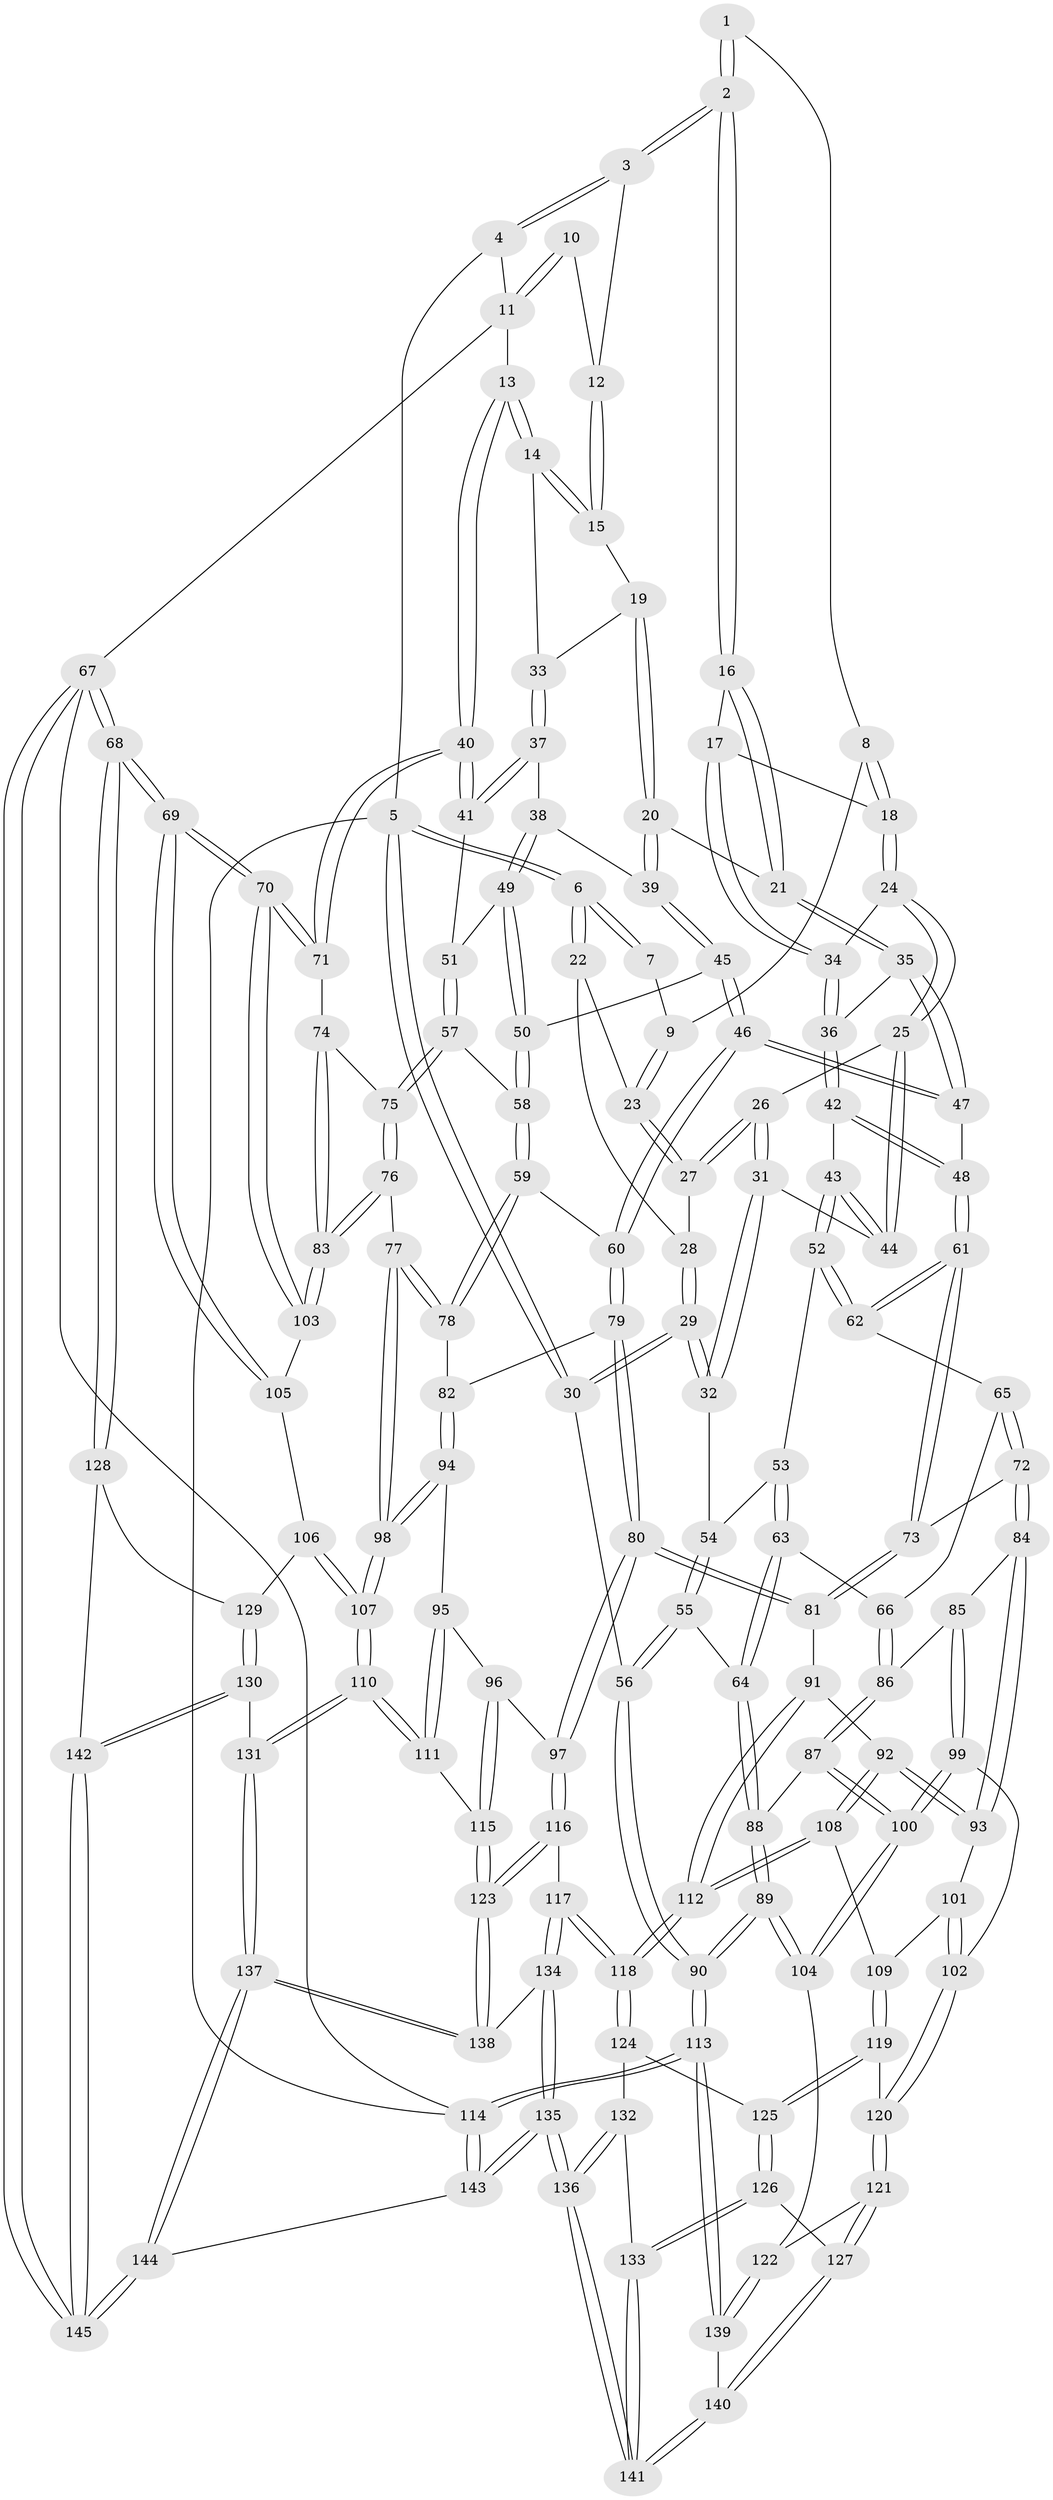 // coarse degree distribution, {3: 0.35555555555555557, 6: 0.044444444444444446, 4: 0.4222222222222222, 2: 0.08888888888888889, 5: 0.08888888888888889}
// Generated by graph-tools (version 1.1) at 2025/54/03/04/25 22:54:25]
// undirected, 145 vertices, 359 edges
graph export_dot {
  node [color=gray90,style=filled];
  1 [pos="+0.3439036608114781+0"];
  2 [pos="+0.6085227678393448+0"];
  3 [pos="+0.6843593339059462+0"];
  4 [pos="+0.7445531076628966+0"];
  5 [pos="+0+0"];
  6 [pos="+0+0"];
  7 [pos="+0.2749356190754558+0"];
  8 [pos="+0.28427326557408017+0.08627861774282619"];
  9 [pos="+0.16166293221365227+0.0941689304343136"];
  10 [pos="+0.9864137543007454+0.05704967368590738"];
  11 [pos="+1+0.11743100485145073"];
  12 [pos="+0.8835689017084308+0.0622949943326728"];
  13 [pos="+1+0.16936490990784278"];
  14 [pos="+0.9535166009845937+0.18954349200336265"];
  15 [pos="+0.8973511360552103+0.12970367013589415"];
  16 [pos="+0.5973503989007081+0.020651347247079618"];
  17 [pos="+0.4645107543373204+0.13701097893357098"];
  18 [pos="+0.30599308596195657+0.13733967133319885"];
  19 [pos="+0.7694204780592098+0.17703990390949007"];
  20 [pos="+0.6684837588471041+0.1681753199149648"];
  21 [pos="+0.655556920745545+0.15340525435781127"];
  22 [pos="+0.006085618325356372+0.002947713880504073"];
  23 [pos="+0.14217430801753417+0.11261239744236799"];
  24 [pos="+0.26832930768624663+0.1971575784134024"];
  25 [pos="+0.23664433220215933+0.22672901584958963"];
  26 [pos="+0.1423648282205091+0.15092575242768108"];
  27 [pos="+0.14194733515254224+0.15012291538524433"];
  28 [pos="+0.03597549342005934+0.1737482856607154"];
  29 [pos="+0+0.3248456534290569"];
  30 [pos="+0+0.33926178432154197"];
  31 [pos="+0.07862705813583189+0.27927080776919067"];
  32 [pos="+0+0.32691824048414797"];
  33 [pos="+0.8984597023476082+0.24180529740830056"];
  34 [pos="+0.4240491822727789+0.23569721603366117"];
  35 [pos="+0.5508574777600457+0.2952429392277817"];
  36 [pos="+0.4159621243492334+0.2870242651375846"];
  37 [pos="+0.8870445036456996+0.2828279051320014"];
  38 [pos="+0.8240913177996904+0.32164767375588466"];
  39 [pos="+0.7006264173614362+0.26002111704717296"];
  40 [pos="+1+0.4550559230233852"];
  41 [pos="+1+0.4215793213722796"];
  42 [pos="+0.3680923795262946+0.3768116748146276"];
  43 [pos="+0.27016081369556033+0.37997674666638814"];
  44 [pos="+0.24236395335564925+0.31862415459731014"];
  45 [pos="+0.6657395252674068+0.41020038989366336"];
  46 [pos="+0.5651362854619113+0.48323538563422824"];
  47 [pos="+0.5433079594980562+0.4708958269341105"];
  48 [pos="+0.46618247366832716+0.45478017189217673"];
  49 [pos="+0.825675301826386+0.3384751841467648"];
  50 [pos="+0.788854094958895+0.44828466084306157"];
  51 [pos="+0.9429349381576047+0.42996190580279475"];
  52 [pos="+0.2406219959476051+0.41648838153971435"];
  53 [pos="+0.22093109461805277+0.4208284447022074"];
  54 [pos="+0.14340875354454113+0.4148465430451275"];
  55 [pos="+0.0022075096504887213+0.5409869848525611"];
  56 [pos="+0+0.49430738643761357"];
  57 [pos="+0.8185374347289073+0.48223648959074333"];
  58 [pos="+0.8019615283015246+0.46509384277850363"];
  59 [pos="+0.6623024104185176+0.5498665851725828"];
  60 [pos="+0.5658669600188909+0.48552738401546225"];
  61 [pos="+0.38428859388096437+0.5736293958046613"];
  62 [pos="+0.24361932523793095+0.44122661734659796"];
  63 [pos="+0.07595124204810644+0.579713380406573"];
  64 [pos="+0.07587455804380577+0.579727286913185"];
  65 [pos="+0.2436525178085592+0.44273514758590554"];
  66 [pos="+0.17939016564194218+0.6059891010206966"];
  67 [pos="+1+1"];
  68 [pos="+1+0.8845158761339383"];
  69 [pos="+1+0.7417913063819408"];
  70 [pos="+1+0.7230891691002119"];
  71 [pos="+1+0.45689713098462814"];
  72 [pos="+0.3001834305545664+0.6090831837754649"];
  73 [pos="+0.37633125458837235+0.5921277274324134"];
  74 [pos="+1+0.5157472036151829"];
  75 [pos="+0.8204959547261609+0.5638856718668184"];
  76 [pos="+0.8028253546160599+0.6245209828754267"];
  77 [pos="+0.7760774134316433+0.6321697786803755"];
  78 [pos="+0.718494711850528+0.5980442451521251"];
  79 [pos="+0.551666039776921+0.5663785083954344"];
  80 [pos="+0.45372128264364836+0.6879279200553077"];
  81 [pos="+0.44863841541764654+0.6863575152225424"];
  82 [pos="+0.6029607394232144+0.6613249339003806"];
  83 [pos="+0.8473814280376276+0.6542525221596508"];
  84 [pos="+0.27706720266172946+0.6405018528764921"];
  85 [pos="+0.21695384598304504+0.6490110483268783"];
  86 [pos="+0.21242740507523641+0.6461163270295198"];
  87 [pos="+0.09775843731299745+0.6957880684180193"];
  88 [pos="+0.07661706993941496+0.678748602523104"];
  89 [pos="+0+0.7947856457854232"];
  90 [pos="+0+0.8086505416667608"];
  91 [pos="+0.411439222719543+0.6996140835514014"];
  92 [pos="+0.408678891145468+0.700488538147303"];
  93 [pos="+0.3116894608794521+0.6996845506484287"];
  94 [pos="+0.6107791301698086+0.6946690491642834"];
  95 [pos="+0.5943258072653542+0.7094907187291396"];
  96 [pos="+0.5600371112321295+0.7228909005423328"];
  97 [pos="+0.4803303930227634+0.7334772634544301"];
  98 [pos="+0.7117843988533706+0.7220735525507366"];
  99 [pos="+0.20967467310362567+0.684185948752685"];
  100 [pos="+0.124797822763614+0.752167248687497"];
  101 [pos="+0.3112575865403478+0.701743166927163"];
  102 [pos="+0.22685694084034982+0.7568253557358"];
  103 [pos="+0.8783773420457728+0.6862878673407982"];
  104 [pos="+0.12787492405610498+0.8285016014699881"];
  105 [pos="+0.8528446883383586+0.8206267385588015"];
  106 [pos="+0.8520488668473657+0.8220702572371107"];
  107 [pos="+0.7146443608713331+0.8296794104189891"];
  108 [pos="+0.3472150889447622+0.7864186421516984"];
  109 [pos="+0.31532492229357795+0.7584068095859118"];
  110 [pos="+0.6945769799257229+0.855571548797615"];
  111 [pos="+0.6263480169512494+0.8474856727486603"];
  112 [pos="+0.3683611779179247+0.8363970479609288"];
  113 [pos="+0+1"];
  114 [pos="+0+1"];
  115 [pos="+0.6019683183298723+0.8500357300789457"];
  116 [pos="+0.4776385663374986+0.7906245531037513"];
  117 [pos="+0.3893106953372594+0.8548297623850175"];
  118 [pos="+0.37345337463106076+0.8495959595715269"];
  119 [pos="+0.25030109659735666+0.7927824405664554"];
  120 [pos="+0.22365262327245064+0.7857054283301881"];
  121 [pos="+0.13991521098088866+0.833777700092496"];
  122 [pos="+0.1304416910841499+0.8307113769701656"];
  123 [pos="+0.560952129640953+0.8602939760672084"];
  124 [pos="+0.31511592728673543+0.8664082994808482"];
  125 [pos="+0.3049182727642781+0.8605227508408569"];
  126 [pos="+0.17508777976661602+0.8745261304593335"];
  127 [pos="+0.16141954412511048+0.863133011616963"];
  128 [pos="+0.9291294182520439+0.8905852971712589"];
  129 [pos="+0.8633400601200761+0.8438521688624295"];
  130 [pos="+0.8279810418748312+0.9469164393205906"];
  131 [pos="+0.7084021413948187+0.92901553741302"];
  132 [pos="+0.3130053870395795+0.8709112918343574"];
  133 [pos="+0.21783928079680234+0.9380487043230163"];
  134 [pos="+0.41314653592749506+0.9192381527217725"];
  135 [pos="+0.2857496168251671+1"];
  136 [pos="+0.2840579297916334+1"];
  137 [pos="+0.6188476396186238+1"];
  138 [pos="+0.5229984370695202+0.9460493586076093"];
  139 [pos="+0.0583512710102247+0.9599580306355158"];
  140 [pos="+0.1326173830013065+0.9663030811535946"];
  141 [pos="+0.2564314229886292+1"];
  142 [pos="+0.8761787737167157+1"];
  143 [pos="+0.2875827271064735+1"];
  144 [pos="+0.6187997830273151+1"];
  145 [pos="+0.9923883862907042+1"];
  1 -- 2;
  1 -- 2;
  1 -- 8;
  2 -- 3;
  2 -- 3;
  2 -- 16;
  2 -- 16;
  3 -- 4;
  3 -- 4;
  3 -- 12;
  4 -- 5;
  4 -- 11;
  5 -- 6;
  5 -- 6;
  5 -- 30;
  5 -- 30;
  5 -- 114;
  6 -- 7;
  6 -- 7;
  6 -- 22;
  6 -- 22;
  7 -- 9;
  8 -- 9;
  8 -- 18;
  8 -- 18;
  9 -- 23;
  9 -- 23;
  10 -- 11;
  10 -- 11;
  10 -- 12;
  11 -- 13;
  11 -- 67;
  12 -- 15;
  12 -- 15;
  13 -- 14;
  13 -- 14;
  13 -- 40;
  13 -- 40;
  14 -- 15;
  14 -- 15;
  14 -- 33;
  15 -- 19;
  16 -- 17;
  16 -- 21;
  16 -- 21;
  17 -- 18;
  17 -- 34;
  17 -- 34;
  18 -- 24;
  18 -- 24;
  19 -- 20;
  19 -- 20;
  19 -- 33;
  20 -- 21;
  20 -- 39;
  20 -- 39;
  21 -- 35;
  21 -- 35;
  22 -- 23;
  22 -- 28;
  23 -- 27;
  23 -- 27;
  24 -- 25;
  24 -- 25;
  24 -- 34;
  25 -- 26;
  25 -- 44;
  25 -- 44;
  26 -- 27;
  26 -- 27;
  26 -- 31;
  26 -- 31;
  27 -- 28;
  28 -- 29;
  28 -- 29;
  29 -- 30;
  29 -- 30;
  29 -- 32;
  29 -- 32;
  30 -- 56;
  31 -- 32;
  31 -- 32;
  31 -- 44;
  32 -- 54;
  33 -- 37;
  33 -- 37;
  34 -- 36;
  34 -- 36;
  35 -- 36;
  35 -- 47;
  35 -- 47;
  36 -- 42;
  36 -- 42;
  37 -- 38;
  37 -- 41;
  37 -- 41;
  38 -- 39;
  38 -- 49;
  38 -- 49;
  39 -- 45;
  39 -- 45;
  40 -- 41;
  40 -- 41;
  40 -- 71;
  40 -- 71;
  41 -- 51;
  42 -- 43;
  42 -- 48;
  42 -- 48;
  43 -- 44;
  43 -- 44;
  43 -- 52;
  43 -- 52;
  45 -- 46;
  45 -- 46;
  45 -- 50;
  46 -- 47;
  46 -- 47;
  46 -- 60;
  46 -- 60;
  47 -- 48;
  48 -- 61;
  48 -- 61;
  49 -- 50;
  49 -- 50;
  49 -- 51;
  50 -- 58;
  50 -- 58;
  51 -- 57;
  51 -- 57;
  52 -- 53;
  52 -- 62;
  52 -- 62;
  53 -- 54;
  53 -- 63;
  53 -- 63;
  54 -- 55;
  54 -- 55;
  55 -- 56;
  55 -- 56;
  55 -- 64;
  56 -- 90;
  56 -- 90;
  57 -- 58;
  57 -- 75;
  57 -- 75;
  58 -- 59;
  58 -- 59;
  59 -- 60;
  59 -- 78;
  59 -- 78;
  60 -- 79;
  60 -- 79;
  61 -- 62;
  61 -- 62;
  61 -- 73;
  61 -- 73;
  62 -- 65;
  63 -- 64;
  63 -- 64;
  63 -- 66;
  64 -- 88;
  64 -- 88;
  65 -- 66;
  65 -- 72;
  65 -- 72;
  66 -- 86;
  66 -- 86;
  67 -- 68;
  67 -- 68;
  67 -- 145;
  67 -- 145;
  67 -- 114;
  68 -- 69;
  68 -- 69;
  68 -- 128;
  68 -- 128;
  69 -- 70;
  69 -- 70;
  69 -- 105;
  69 -- 105;
  70 -- 71;
  70 -- 71;
  70 -- 103;
  70 -- 103;
  71 -- 74;
  72 -- 73;
  72 -- 84;
  72 -- 84;
  73 -- 81;
  73 -- 81;
  74 -- 75;
  74 -- 83;
  74 -- 83;
  75 -- 76;
  75 -- 76;
  76 -- 77;
  76 -- 83;
  76 -- 83;
  77 -- 78;
  77 -- 78;
  77 -- 98;
  77 -- 98;
  78 -- 82;
  79 -- 80;
  79 -- 80;
  79 -- 82;
  80 -- 81;
  80 -- 81;
  80 -- 97;
  80 -- 97;
  81 -- 91;
  82 -- 94;
  82 -- 94;
  83 -- 103;
  83 -- 103;
  84 -- 85;
  84 -- 93;
  84 -- 93;
  85 -- 86;
  85 -- 99;
  85 -- 99;
  86 -- 87;
  86 -- 87;
  87 -- 88;
  87 -- 100;
  87 -- 100;
  88 -- 89;
  88 -- 89;
  89 -- 90;
  89 -- 90;
  89 -- 104;
  89 -- 104;
  90 -- 113;
  90 -- 113;
  91 -- 92;
  91 -- 112;
  91 -- 112;
  92 -- 93;
  92 -- 93;
  92 -- 108;
  92 -- 108;
  93 -- 101;
  94 -- 95;
  94 -- 98;
  94 -- 98;
  95 -- 96;
  95 -- 111;
  95 -- 111;
  96 -- 97;
  96 -- 115;
  96 -- 115;
  97 -- 116;
  97 -- 116;
  98 -- 107;
  98 -- 107;
  99 -- 100;
  99 -- 100;
  99 -- 102;
  100 -- 104;
  100 -- 104;
  101 -- 102;
  101 -- 102;
  101 -- 109;
  102 -- 120;
  102 -- 120;
  103 -- 105;
  104 -- 122;
  105 -- 106;
  106 -- 107;
  106 -- 107;
  106 -- 129;
  107 -- 110;
  107 -- 110;
  108 -- 109;
  108 -- 112;
  108 -- 112;
  109 -- 119;
  109 -- 119;
  110 -- 111;
  110 -- 111;
  110 -- 131;
  110 -- 131;
  111 -- 115;
  112 -- 118;
  112 -- 118;
  113 -- 114;
  113 -- 114;
  113 -- 139;
  113 -- 139;
  114 -- 143;
  114 -- 143;
  115 -- 123;
  115 -- 123;
  116 -- 117;
  116 -- 123;
  116 -- 123;
  117 -- 118;
  117 -- 118;
  117 -- 134;
  117 -- 134;
  118 -- 124;
  118 -- 124;
  119 -- 120;
  119 -- 125;
  119 -- 125;
  120 -- 121;
  120 -- 121;
  121 -- 122;
  121 -- 127;
  121 -- 127;
  122 -- 139;
  122 -- 139;
  123 -- 138;
  123 -- 138;
  124 -- 125;
  124 -- 132;
  125 -- 126;
  125 -- 126;
  126 -- 127;
  126 -- 133;
  126 -- 133;
  127 -- 140;
  127 -- 140;
  128 -- 129;
  128 -- 142;
  129 -- 130;
  129 -- 130;
  130 -- 131;
  130 -- 142;
  130 -- 142;
  131 -- 137;
  131 -- 137;
  132 -- 133;
  132 -- 136;
  132 -- 136;
  133 -- 141;
  133 -- 141;
  134 -- 135;
  134 -- 135;
  134 -- 138;
  135 -- 136;
  135 -- 136;
  135 -- 143;
  135 -- 143;
  136 -- 141;
  136 -- 141;
  137 -- 138;
  137 -- 138;
  137 -- 144;
  137 -- 144;
  139 -- 140;
  140 -- 141;
  140 -- 141;
  142 -- 145;
  142 -- 145;
  143 -- 144;
  144 -- 145;
  144 -- 145;
}
